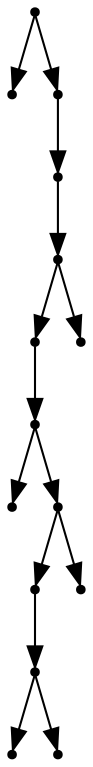 digraph {
  14 [shape=point];
  0 [shape=point];
  13 [shape=point];
  12 [shape=point];
  11 [shape=point];
  9 [shape=point];
  8 [shape=point];
  1 [shape=point];
  7 [shape=point];
  5 [shape=point];
  4 [shape=point];
  2 [shape=point];
  3 [shape=point];
  6 [shape=point];
  10 [shape=point];
14 -> 0;
14 -> 13;
13 -> 12;
12 -> 11;
11 -> 9;
9 -> 8;
8 -> 1;
8 -> 7;
7 -> 5;
5 -> 4;
4 -> 2;
4 -> 3;
7 -> 6;
11 -> 10;
}

